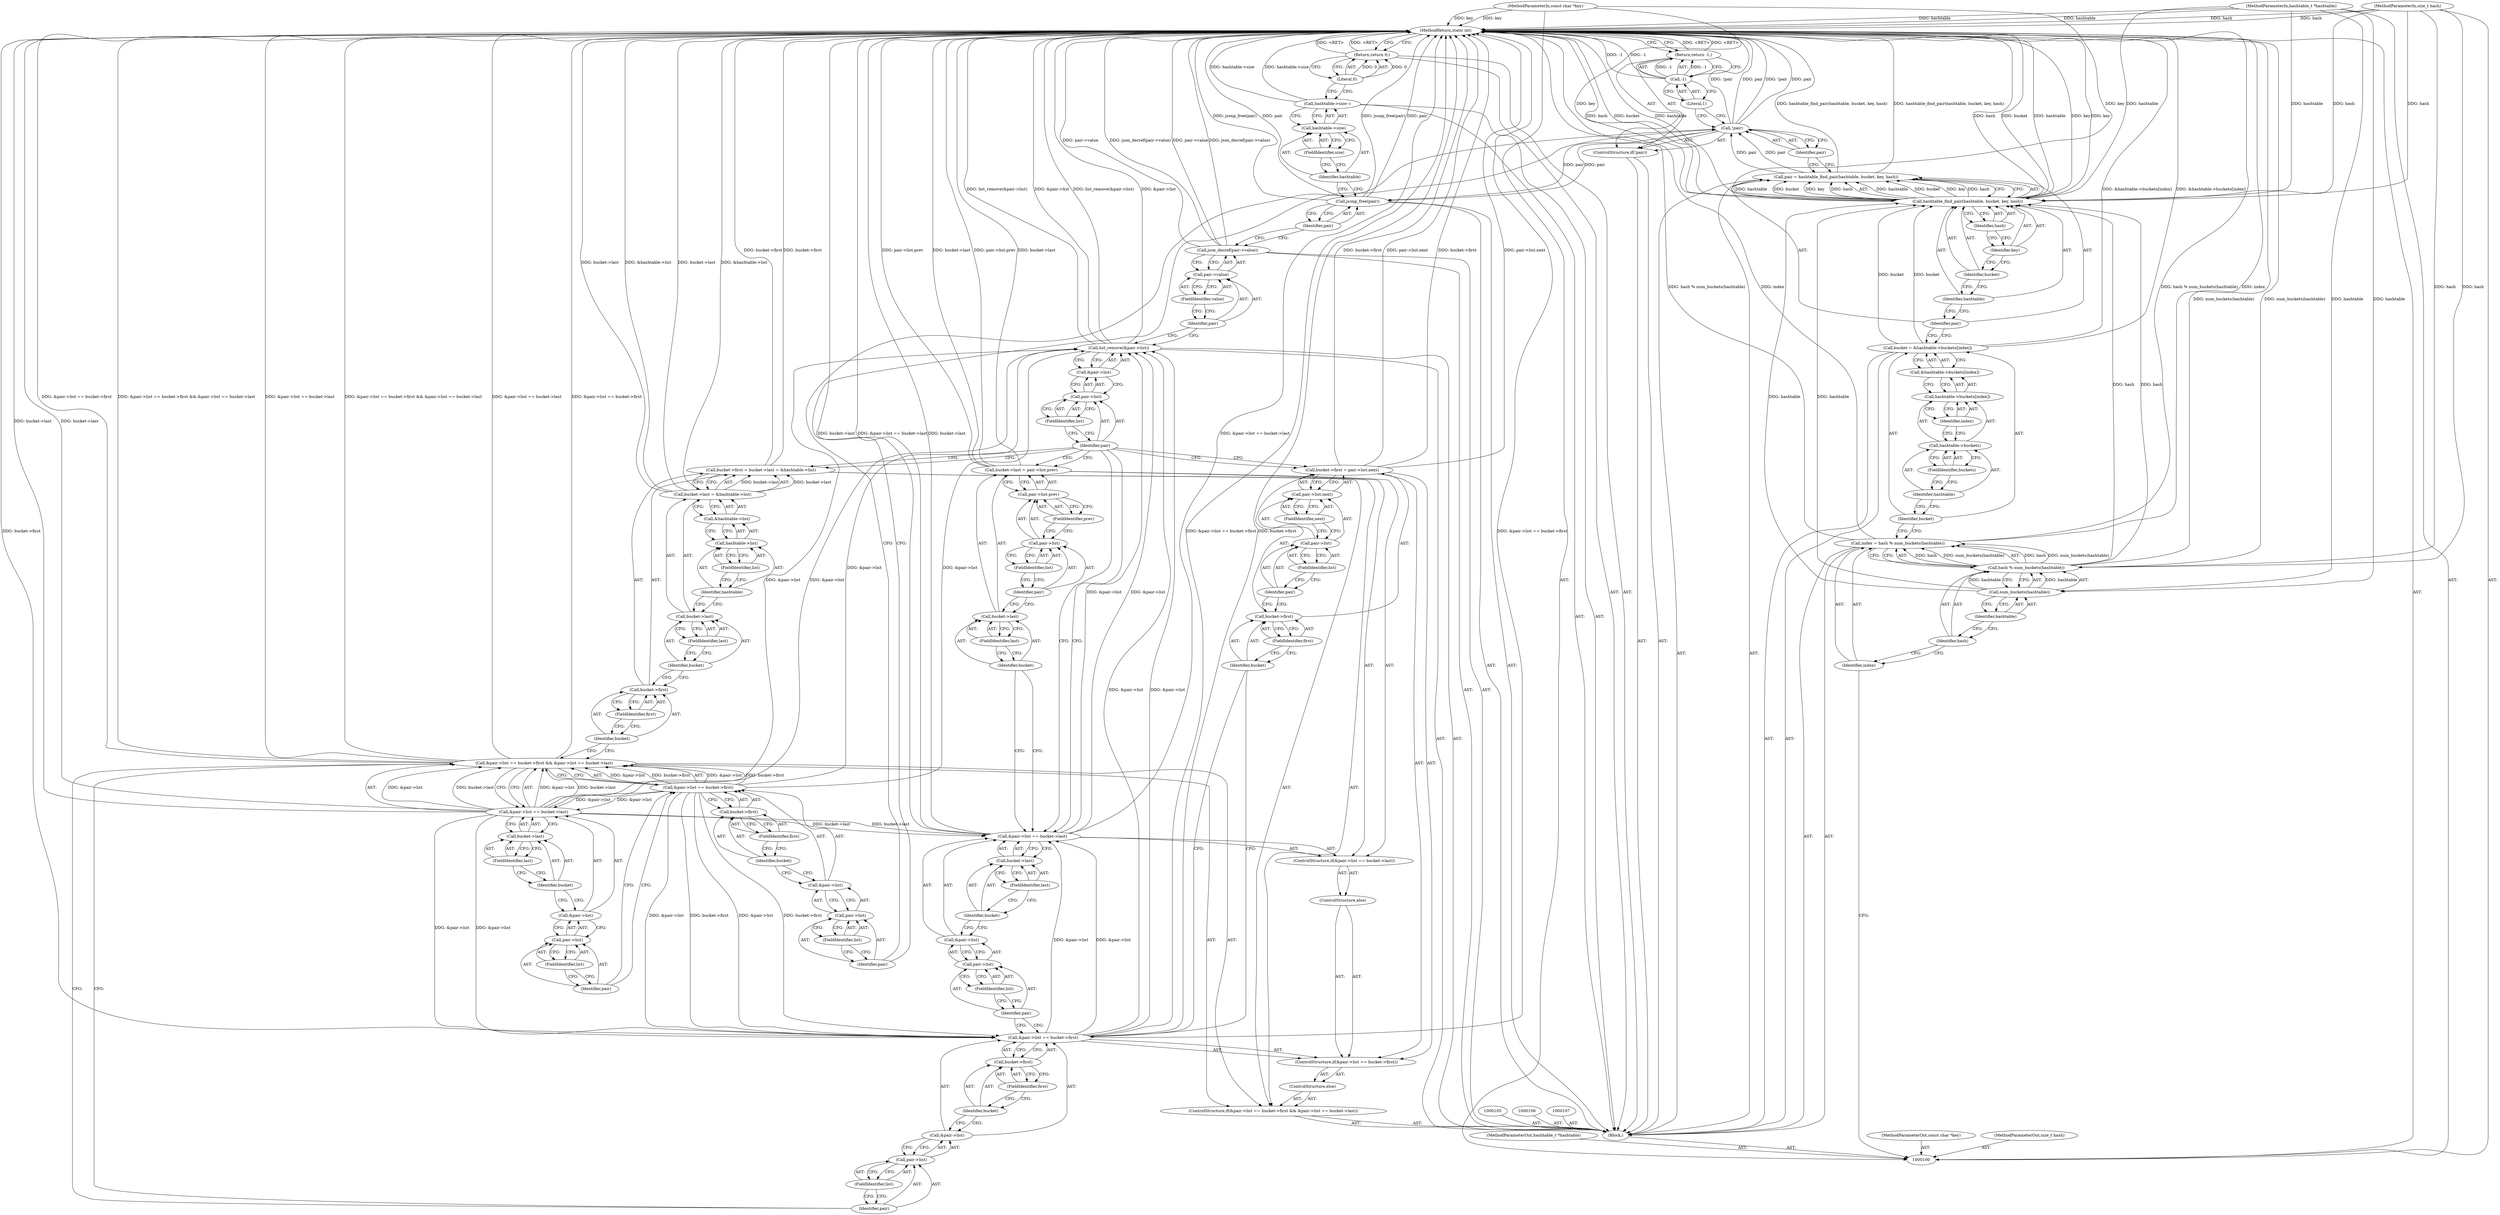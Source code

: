 digraph "1_jansson_8f80c2d83808150724d31793e6ade92749b1faa4_1" {
"1000220" [label="(MethodReturn,static int)"];
"1000101" [label="(MethodParameterIn,hashtable_t *hashtable)"];
"1000304" [label="(MethodParameterOut,hashtable_t *hashtable)"];
"1000124" [label="(Call,hashtable_find_pair(hashtable, bucket, key, hash))"];
"1000125" [label="(Identifier,hashtable)"];
"1000126" [label="(Identifier,bucket)"];
"1000122" [label="(Call,pair = hashtable_find_pair(hashtable, bucket, key, hash))"];
"1000123" [label="(Identifier,pair)"];
"1000127" [label="(Identifier,key)"];
"1000128" [label="(Identifier,hash)"];
"1000129" [label="(ControlStructure,if(!pair))"];
"1000130" [label="(Call,!pair)"];
"1000131" [label="(Identifier,pair)"];
"1000133" [label="(Call,-1)"];
"1000134" [label="(Literal,1)"];
"1000132" [label="(Return,return -1;)"];
"1000141" [label="(FieldIdentifier,list)"];
"1000142" [label="(Call,bucket->first)"];
"1000143" [label="(Identifier,bucket)"];
"1000144" [label="(FieldIdentifier,first)"];
"1000145" [label="(Call,&pair->list == bucket->last)"];
"1000146" [label="(Call,&pair->list)"];
"1000135" [label="(ControlStructure,if(&pair->list == bucket->first && &pair->list == bucket->last))"];
"1000147" [label="(Call,pair->list)"];
"1000148" [label="(Identifier,pair)"];
"1000149" [label="(FieldIdentifier,list)"];
"1000150" [label="(Call,bucket->last)"];
"1000151" [label="(Identifier,bucket)"];
"1000152" [label="(FieldIdentifier,last)"];
"1000136" [label="(Call,&pair->list == bucket->first && &pair->list == bucket->last)"];
"1000137" [label="(Call,&pair->list == bucket->first)"];
"1000138" [label="(Call,&pair->list)"];
"1000139" [label="(Call,pair->list)"];
"1000140" [label="(Identifier,pair)"];
"1000156" [label="(FieldIdentifier,first)"];
"1000157" [label="(Call,bucket->last = &hashtable->list)"];
"1000158" [label="(Call,bucket->last)"];
"1000159" [label="(Identifier,bucket)"];
"1000160" [label="(FieldIdentifier,last)"];
"1000161" [label="(Call,&hashtable->list)"];
"1000162" [label="(Call,hashtable->list)"];
"1000163" [label="(Identifier,hashtable)"];
"1000164" [label="(FieldIdentifier,list)"];
"1000153" [label="(Call,bucket->first = bucket->last = &hashtable->list)"];
"1000154" [label="(Call,bucket->first)"];
"1000155" [label="(Identifier,bucket)"];
"1000167" [label="(Call,&pair->list == bucket->first)"];
"1000168" [label="(Call,&pair->list)"];
"1000169" [label="(Call,pair->list)"];
"1000170" [label="(Identifier,pair)"];
"1000171" [label="(FieldIdentifier,list)"];
"1000172" [label="(Call,bucket->first)"];
"1000173" [label="(Identifier,bucket)"];
"1000174" [label="(FieldIdentifier,first)"];
"1000165" [label="(ControlStructure,else)"];
"1000166" [label="(ControlStructure,if(&pair->list == bucket->first))"];
"1000178" [label="(FieldIdentifier,first)"];
"1000179" [label="(Call,pair->list.next)"];
"1000180" [label="(Call,pair->list)"];
"1000181" [label="(Identifier,pair)"];
"1000182" [label="(FieldIdentifier,list)"];
"1000183" [label="(FieldIdentifier,next)"];
"1000175" [label="(Call,bucket->first = pair->list.next)"];
"1000176" [label="(Call,bucket->first)"];
"1000177" [label="(Identifier,bucket)"];
"1000102" [label="(MethodParameterIn,const char *key)"];
"1000305" [label="(MethodParameterOut,const char *key)"];
"1000103" [label="(MethodParameterIn,size_t hash)"];
"1000306" [label="(MethodParameterOut,size_t hash)"];
"1000186" [label="(Call,&pair->list == bucket->last)"];
"1000187" [label="(Call,&pair->list)"];
"1000188" [label="(Call,pair->list)"];
"1000189" [label="(Identifier,pair)"];
"1000190" [label="(FieldIdentifier,list)"];
"1000191" [label="(Call,bucket->last)"];
"1000192" [label="(Identifier,bucket)"];
"1000193" [label="(FieldIdentifier,last)"];
"1000184" [label="(ControlStructure,else)"];
"1000185" [label="(ControlStructure,if(&pair->list == bucket->last))"];
"1000197" [label="(FieldIdentifier,last)"];
"1000198" [label="(Call,pair->list.prev)"];
"1000199" [label="(Call,pair->list)"];
"1000200" [label="(Identifier,pair)"];
"1000201" [label="(FieldIdentifier,list)"];
"1000202" [label="(FieldIdentifier,prev)"];
"1000194" [label="(Call,bucket->last = pair->list.prev)"];
"1000195" [label="(Call,bucket->last)"];
"1000196" [label="(Identifier,bucket)"];
"1000204" [label="(Call,&pair->list)"];
"1000205" [label="(Call,pair->list)"];
"1000206" [label="(Identifier,pair)"];
"1000207" [label="(FieldIdentifier,list)"];
"1000203" [label="(Call,list_remove(&pair->list))"];
"1000209" [label="(Call,pair->value)"];
"1000210" [label="(Identifier,pair)"];
"1000211" [label="(FieldIdentifier,value)"];
"1000208" [label="(Call,json_decref(pair->value))"];
"1000213" [label="(Identifier,pair)"];
"1000212" [label="(Call,jsonp_free(pair))"];
"1000217" [label="(FieldIdentifier,size)"];
"1000214" [label="(Call,hashtable->size--)"];
"1000215" [label="(Call,hashtable->size)"];
"1000216" [label="(Identifier,hashtable)"];
"1000104" [label="(Block,)"];
"1000219" [label="(Literal,0)"];
"1000218" [label="(Return,return 0;)"];
"1000110" [label="(Call,hash % num_buckets(hashtable))"];
"1000111" [label="(Identifier,hash)"];
"1000112" [label="(Call,num_buckets(hashtable))"];
"1000113" [label="(Identifier,hashtable)"];
"1000108" [label="(Call,index = hash % num_buckets(hashtable))"];
"1000109" [label="(Identifier,index)"];
"1000116" [label="(Call,&hashtable->buckets[index])"];
"1000117" [label="(Call,hashtable->buckets[index])"];
"1000118" [label="(Call,hashtable->buckets)"];
"1000119" [label="(Identifier,hashtable)"];
"1000120" [label="(FieldIdentifier,buckets)"];
"1000121" [label="(Identifier,index)"];
"1000114" [label="(Call,bucket = &hashtable->buckets[index])"];
"1000115" [label="(Identifier,bucket)"];
"1000220" -> "1000100"  [label="AST: "];
"1000220" -> "1000132"  [label="CFG: "];
"1000220" -> "1000218"  [label="CFG: "];
"1000218" -> "1000220"  [label="DDG: <RET>"];
"1000132" -> "1000220"  [label="DDG: <RET>"];
"1000167" -> "1000220"  [label="DDG: bucket->first"];
"1000167" -> "1000220"  [label="DDG: &pair->list == bucket->first"];
"1000175" -> "1000220"  [label="DDG: pair->list.next"];
"1000175" -> "1000220"  [label="DDG: bucket->first"];
"1000194" -> "1000220"  [label="DDG: bucket->last"];
"1000194" -> "1000220"  [label="DDG: pair->list.prev"];
"1000124" -> "1000220"  [label="DDG: hash"];
"1000124" -> "1000220"  [label="DDG: bucket"];
"1000124" -> "1000220"  [label="DDG: hashtable"];
"1000124" -> "1000220"  [label="DDG: key"];
"1000130" -> "1000220"  [label="DDG: !pair"];
"1000130" -> "1000220"  [label="DDG: pair"];
"1000186" -> "1000220"  [label="DDG: &pair->list == bucket->last"];
"1000186" -> "1000220"  [label="DDG: bucket->last"];
"1000208" -> "1000220"  [label="DDG: pair->value"];
"1000208" -> "1000220"  [label="DDG: json_decref(pair->value)"];
"1000157" -> "1000220"  [label="DDG: bucket->last"];
"1000157" -> "1000220"  [label="DDG: &hashtable->list"];
"1000103" -> "1000220"  [label="DDG: hash"];
"1000203" -> "1000220"  [label="DDG: list_remove(&pair->list)"];
"1000203" -> "1000220"  [label="DDG: &pair->list"];
"1000133" -> "1000220"  [label="DDG: -1"];
"1000102" -> "1000220"  [label="DDG: key"];
"1000110" -> "1000220"  [label="DDG: num_buckets(hashtable)"];
"1000212" -> "1000220"  [label="DDG: jsonp_free(pair)"];
"1000212" -> "1000220"  [label="DDG: pair"];
"1000153" -> "1000220"  [label="DDG: bucket->first"];
"1000101" -> "1000220"  [label="DDG: hashtable"];
"1000108" -> "1000220"  [label="DDG: hash % num_buckets(hashtable)"];
"1000108" -> "1000220"  [label="DDG: index"];
"1000136" -> "1000220"  [label="DDG: &pair->list == bucket->first && &pair->list == bucket->last"];
"1000136" -> "1000220"  [label="DDG: &pair->list == bucket->last"];
"1000136" -> "1000220"  [label="DDG: &pair->list == bucket->first"];
"1000214" -> "1000220"  [label="DDG: hashtable->size"];
"1000145" -> "1000220"  [label="DDG: bucket->last"];
"1000114" -> "1000220"  [label="DDG: &hashtable->buckets[index]"];
"1000122" -> "1000220"  [label="DDG: hashtable_find_pair(hashtable, bucket, key, hash)"];
"1000101" -> "1000100"  [label="AST: "];
"1000101" -> "1000220"  [label="DDG: hashtable"];
"1000101" -> "1000112"  [label="DDG: hashtable"];
"1000101" -> "1000124"  [label="DDG: hashtable"];
"1000304" -> "1000100"  [label="AST: "];
"1000124" -> "1000122"  [label="AST: "];
"1000124" -> "1000128"  [label="CFG: "];
"1000125" -> "1000124"  [label="AST: "];
"1000126" -> "1000124"  [label="AST: "];
"1000127" -> "1000124"  [label="AST: "];
"1000128" -> "1000124"  [label="AST: "];
"1000122" -> "1000124"  [label="CFG: "];
"1000124" -> "1000220"  [label="DDG: hash"];
"1000124" -> "1000220"  [label="DDG: bucket"];
"1000124" -> "1000220"  [label="DDG: hashtable"];
"1000124" -> "1000220"  [label="DDG: key"];
"1000124" -> "1000122"  [label="DDG: hashtable"];
"1000124" -> "1000122"  [label="DDG: bucket"];
"1000124" -> "1000122"  [label="DDG: key"];
"1000124" -> "1000122"  [label="DDG: hash"];
"1000112" -> "1000124"  [label="DDG: hashtable"];
"1000101" -> "1000124"  [label="DDG: hashtable"];
"1000114" -> "1000124"  [label="DDG: bucket"];
"1000102" -> "1000124"  [label="DDG: key"];
"1000110" -> "1000124"  [label="DDG: hash"];
"1000103" -> "1000124"  [label="DDG: hash"];
"1000125" -> "1000124"  [label="AST: "];
"1000125" -> "1000123"  [label="CFG: "];
"1000126" -> "1000125"  [label="CFG: "];
"1000126" -> "1000124"  [label="AST: "];
"1000126" -> "1000125"  [label="CFG: "];
"1000127" -> "1000126"  [label="CFG: "];
"1000122" -> "1000104"  [label="AST: "];
"1000122" -> "1000124"  [label="CFG: "];
"1000123" -> "1000122"  [label="AST: "];
"1000124" -> "1000122"  [label="AST: "];
"1000131" -> "1000122"  [label="CFG: "];
"1000122" -> "1000220"  [label="DDG: hashtable_find_pair(hashtable, bucket, key, hash)"];
"1000124" -> "1000122"  [label="DDG: hashtable"];
"1000124" -> "1000122"  [label="DDG: bucket"];
"1000124" -> "1000122"  [label="DDG: key"];
"1000124" -> "1000122"  [label="DDG: hash"];
"1000122" -> "1000130"  [label="DDG: pair"];
"1000123" -> "1000122"  [label="AST: "];
"1000123" -> "1000114"  [label="CFG: "];
"1000125" -> "1000123"  [label="CFG: "];
"1000127" -> "1000124"  [label="AST: "];
"1000127" -> "1000126"  [label="CFG: "];
"1000128" -> "1000127"  [label="CFG: "];
"1000128" -> "1000124"  [label="AST: "];
"1000128" -> "1000127"  [label="CFG: "];
"1000124" -> "1000128"  [label="CFG: "];
"1000129" -> "1000104"  [label="AST: "];
"1000130" -> "1000129"  [label="AST: "];
"1000132" -> "1000129"  [label="AST: "];
"1000130" -> "1000129"  [label="AST: "];
"1000130" -> "1000131"  [label="CFG: "];
"1000131" -> "1000130"  [label="AST: "];
"1000134" -> "1000130"  [label="CFG: "];
"1000140" -> "1000130"  [label="CFG: "];
"1000130" -> "1000220"  [label="DDG: !pair"];
"1000130" -> "1000220"  [label="DDG: pair"];
"1000122" -> "1000130"  [label="DDG: pair"];
"1000130" -> "1000212"  [label="DDG: pair"];
"1000131" -> "1000130"  [label="AST: "];
"1000131" -> "1000122"  [label="CFG: "];
"1000130" -> "1000131"  [label="CFG: "];
"1000133" -> "1000132"  [label="AST: "];
"1000133" -> "1000134"  [label="CFG: "];
"1000134" -> "1000133"  [label="AST: "];
"1000132" -> "1000133"  [label="CFG: "];
"1000133" -> "1000220"  [label="DDG: -1"];
"1000133" -> "1000132"  [label="DDG: -1"];
"1000134" -> "1000133"  [label="AST: "];
"1000134" -> "1000130"  [label="CFG: "];
"1000133" -> "1000134"  [label="CFG: "];
"1000132" -> "1000129"  [label="AST: "];
"1000132" -> "1000133"  [label="CFG: "];
"1000133" -> "1000132"  [label="AST: "];
"1000220" -> "1000132"  [label="CFG: "];
"1000132" -> "1000220"  [label="DDG: <RET>"];
"1000133" -> "1000132"  [label="DDG: -1"];
"1000141" -> "1000139"  [label="AST: "];
"1000141" -> "1000140"  [label="CFG: "];
"1000139" -> "1000141"  [label="CFG: "];
"1000142" -> "1000137"  [label="AST: "];
"1000142" -> "1000144"  [label="CFG: "];
"1000143" -> "1000142"  [label="AST: "];
"1000144" -> "1000142"  [label="AST: "];
"1000137" -> "1000142"  [label="CFG: "];
"1000143" -> "1000142"  [label="AST: "];
"1000143" -> "1000138"  [label="CFG: "];
"1000144" -> "1000143"  [label="CFG: "];
"1000144" -> "1000142"  [label="AST: "];
"1000144" -> "1000143"  [label="CFG: "];
"1000142" -> "1000144"  [label="CFG: "];
"1000145" -> "1000136"  [label="AST: "];
"1000145" -> "1000150"  [label="CFG: "];
"1000146" -> "1000145"  [label="AST: "];
"1000150" -> "1000145"  [label="AST: "];
"1000136" -> "1000145"  [label="CFG: "];
"1000145" -> "1000220"  [label="DDG: bucket->last"];
"1000145" -> "1000136"  [label="DDG: &pair->list"];
"1000145" -> "1000136"  [label="DDG: bucket->last"];
"1000137" -> "1000145"  [label="DDG: &pair->list"];
"1000145" -> "1000167"  [label="DDG: &pair->list"];
"1000145" -> "1000186"  [label="DDG: bucket->last"];
"1000145" -> "1000203"  [label="DDG: &pair->list"];
"1000146" -> "1000145"  [label="AST: "];
"1000146" -> "1000147"  [label="CFG: "];
"1000147" -> "1000146"  [label="AST: "];
"1000151" -> "1000146"  [label="CFG: "];
"1000135" -> "1000104"  [label="AST: "];
"1000136" -> "1000135"  [label="AST: "];
"1000153" -> "1000135"  [label="AST: "];
"1000165" -> "1000135"  [label="AST: "];
"1000147" -> "1000146"  [label="AST: "];
"1000147" -> "1000149"  [label="CFG: "];
"1000148" -> "1000147"  [label="AST: "];
"1000149" -> "1000147"  [label="AST: "];
"1000146" -> "1000147"  [label="CFG: "];
"1000148" -> "1000147"  [label="AST: "];
"1000148" -> "1000137"  [label="CFG: "];
"1000149" -> "1000148"  [label="CFG: "];
"1000149" -> "1000147"  [label="AST: "];
"1000149" -> "1000148"  [label="CFG: "];
"1000147" -> "1000149"  [label="CFG: "];
"1000150" -> "1000145"  [label="AST: "];
"1000150" -> "1000152"  [label="CFG: "];
"1000151" -> "1000150"  [label="AST: "];
"1000152" -> "1000150"  [label="AST: "];
"1000145" -> "1000150"  [label="CFG: "];
"1000151" -> "1000150"  [label="AST: "];
"1000151" -> "1000146"  [label="CFG: "];
"1000152" -> "1000151"  [label="CFG: "];
"1000152" -> "1000150"  [label="AST: "];
"1000152" -> "1000151"  [label="CFG: "];
"1000150" -> "1000152"  [label="CFG: "];
"1000136" -> "1000135"  [label="AST: "];
"1000136" -> "1000137"  [label="CFG: "];
"1000136" -> "1000145"  [label="CFG: "];
"1000137" -> "1000136"  [label="AST: "];
"1000145" -> "1000136"  [label="AST: "];
"1000155" -> "1000136"  [label="CFG: "];
"1000170" -> "1000136"  [label="CFG: "];
"1000136" -> "1000220"  [label="DDG: &pair->list == bucket->first && &pair->list == bucket->last"];
"1000136" -> "1000220"  [label="DDG: &pair->list == bucket->last"];
"1000136" -> "1000220"  [label="DDG: &pair->list == bucket->first"];
"1000137" -> "1000136"  [label="DDG: &pair->list"];
"1000137" -> "1000136"  [label="DDG: bucket->first"];
"1000145" -> "1000136"  [label="DDG: &pair->list"];
"1000145" -> "1000136"  [label="DDG: bucket->last"];
"1000137" -> "1000136"  [label="AST: "];
"1000137" -> "1000142"  [label="CFG: "];
"1000138" -> "1000137"  [label="AST: "];
"1000142" -> "1000137"  [label="AST: "];
"1000148" -> "1000137"  [label="CFG: "];
"1000136" -> "1000137"  [label="CFG: "];
"1000137" -> "1000136"  [label="DDG: &pair->list"];
"1000137" -> "1000136"  [label="DDG: bucket->first"];
"1000137" -> "1000145"  [label="DDG: &pair->list"];
"1000137" -> "1000167"  [label="DDG: &pair->list"];
"1000137" -> "1000167"  [label="DDG: bucket->first"];
"1000137" -> "1000203"  [label="DDG: &pair->list"];
"1000138" -> "1000137"  [label="AST: "];
"1000138" -> "1000139"  [label="CFG: "];
"1000139" -> "1000138"  [label="AST: "];
"1000143" -> "1000138"  [label="CFG: "];
"1000139" -> "1000138"  [label="AST: "];
"1000139" -> "1000141"  [label="CFG: "];
"1000140" -> "1000139"  [label="AST: "];
"1000141" -> "1000139"  [label="AST: "];
"1000138" -> "1000139"  [label="CFG: "];
"1000140" -> "1000139"  [label="AST: "];
"1000140" -> "1000130"  [label="CFG: "];
"1000141" -> "1000140"  [label="CFG: "];
"1000156" -> "1000154"  [label="AST: "];
"1000156" -> "1000155"  [label="CFG: "];
"1000154" -> "1000156"  [label="CFG: "];
"1000157" -> "1000153"  [label="AST: "];
"1000157" -> "1000161"  [label="CFG: "];
"1000158" -> "1000157"  [label="AST: "];
"1000161" -> "1000157"  [label="AST: "];
"1000153" -> "1000157"  [label="CFG: "];
"1000157" -> "1000220"  [label="DDG: bucket->last"];
"1000157" -> "1000220"  [label="DDG: &hashtable->list"];
"1000157" -> "1000153"  [label="DDG: bucket->last"];
"1000158" -> "1000157"  [label="AST: "];
"1000158" -> "1000160"  [label="CFG: "];
"1000159" -> "1000158"  [label="AST: "];
"1000160" -> "1000158"  [label="AST: "];
"1000163" -> "1000158"  [label="CFG: "];
"1000159" -> "1000158"  [label="AST: "];
"1000159" -> "1000154"  [label="CFG: "];
"1000160" -> "1000159"  [label="CFG: "];
"1000160" -> "1000158"  [label="AST: "];
"1000160" -> "1000159"  [label="CFG: "];
"1000158" -> "1000160"  [label="CFG: "];
"1000161" -> "1000157"  [label="AST: "];
"1000161" -> "1000162"  [label="CFG: "];
"1000162" -> "1000161"  [label="AST: "];
"1000157" -> "1000161"  [label="CFG: "];
"1000162" -> "1000161"  [label="AST: "];
"1000162" -> "1000164"  [label="CFG: "];
"1000163" -> "1000162"  [label="AST: "];
"1000164" -> "1000162"  [label="AST: "];
"1000161" -> "1000162"  [label="CFG: "];
"1000163" -> "1000162"  [label="AST: "];
"1000163" -> "1000158"  [label="CFG: "];
"1000164" -> "1000163"  [label="CFG: "];
"1000164" -> "1000162"  [label="AST: "];
"1000164" -> "1000163"  [label="CFG: "];
"1000162" -> "1000164"  [label="CFG: "];
"1000153" -> "1000135"  [label="AST: "];
"1000153" -> "1000157"  [label="CFG: "];
"1000154" -> "1000153"  [label="AST: "];
"1000157" -> "1000153"  [label="AST: "];
"1000206" -> "1000153"  [label="CFG: "];
"1000153" -> "1000220"  [label="DDG: bucket->first"];
"1000157" -> "1000153"  [label="DDG: bucket->last"];
"1000154" -> "1000153"  [label="AST: "];
"1000154" -> "1000156"  [label="CFG: "];
"1000155" -> "1000154"  [label="AST: "];
"1000156" -> "1000154"  [label="AST: "];
"1000159" -> "1000154"  [label="CFG: "];
"1000155" -> "1000154"  [label="AST: "];
"1000155" -> "1000136"  [label="CFG: "];
"1000156" -> "1000155"  [label="CFG: "];
"1000167" -> "1000166"  [label="AST: "];
"1000167" -> "1000172"  [label="CFG: "];
"1000168" -> "1000167"  [label="AST: "];
"1000172" -> "1000167"  [label="AST: "];
"1000177" -> "1000167"  [label="CFG: "];
"1000189" -> "1000167"  [label="CFG: "];
"1000167" -> "1000220"  [label="DDG: bucket->first"];
"1000167" -> "1000220"  [label="DDG: &pair->list == bucket->first"];
"1000137" -> "1000167"  [label="DDG: &pair->list"];
"1000137" -> "1000167"  [label="DDG: bucket->first"];
"1000145" -> "1000167"  [label="DDG: &pair->list"];
"1000167" -> "1000186"  [label="DDG: &pair->list"];
"1000167" -> "1000203"  [label="DDG: &pair->list"];
"1000168" -> "1000167"  [label="AST: "];
"1000168" -> "1000169"  [label="CFG: "];
"1000169" -> "1000168"  [label="AST: "];
"1000173" -> "1000168"  [label="CFG: "];
"1000169" -> "1000168"  [label="AST: "];
"1000169" -> "1000171"  [label="CFG: "];
"1000170" -> "1000169"  [label="AST: "];
"1000171" -> "1000169"  [label="AST: "];
"1000168" -> "1000169"  [label="CFG: "];
"1000170" -> "1000169"  [label="AST: "];
"1000170" -> "1000136"  [label="CFG: "];
"1000171" -> "1000170"  [label="CFG: "];
"1000171" -> "1000169"  [label="AST: "];
"1000171" -> "1000170"  [label="CFG: "];
"1000169" -> "1000171"  [label="CFG: "];
"1000172" -> "1000167"  [label="AST: "];
"1000172" -> "1000174"  [label="CFG: "];
"1000173" -> "1000172"  [label="AST: "];
"1000174" -> "1000172"  [label="AST: "];
"1000167" -> "1000172"  [label="CFG: "];
"1000173" -> "1000172"  [label="AST: "];
"1000173" -> "1000168"  [label="CFG: "];
"1000174" -> "1000173"  [label="CFG: "];
"1000174" -> "1000172"  [label="AST: "];
"1000174" -> "1000173"  [label="CFG: "];
"1000172" -> "1000174"  [label="CFG: "];
"1000165" -> "1000135"  [label="AST: "];
"1000166" -> "1000165"  [label="AST: "];
"1000166" -> "1000165"  [label="AST: "];
"1000167" -> "1000166"  [label="AST: "];
"1000175" -> "1000166"  [label="AST: "];
"1000184" -> "1000166"  [label="AST: "];
"1000178" -> "1000176"  [label="AST: "];
"1000178" -> "1000177"  [label="CFG: "];
"1000176" -> "1000178"  [label="CFG: "];
"1000179" -> "1000175"  [label="AST: "];
"1000179" -> "1000183"  [label="CFG: "];
"1000180" -> "1000179"  [label="AST: "];
"1000183" -> "1000179"  [label="AST: "];
"1000175" -> "1000179"  [label="CFG: "];
"1000180" -> "1000179"  [label="AST: "];
"1000180" -> "1000182"  [label="CFG: "];
"1000181" -> "1000180"  [label="AST: "];
"1000182" -> "1000180"  [label="AST: "];
"1000183" -> "1000180"  [label="CFG: "];
"1000181" -> "1000180"  [label="AST: "];
"1000181" -> "1000176"  [label="CFG: "];
"1000182" -> "1000181"  [label="CFG: "];
"1000182" -> "1000180"  [label="AST: "];
"1000182" -> "1000181"  [label="CFG: "];
"1000180" -> "1000182"  [label="CFG: "];
"1000183" -> "1000179"  [label="AST: "];
"1000183" -> "1000180"  [label="CFG: "];
"1000179" -> "1000183"  [label="CFG: "];
"1000175" -> "1000166"  [label="AST: "];
"1000175" -> "1000179"  [label="CFG: "];
"1000176" -> "1000175"  [label="AST: "];
"1000179" -> "1000175"  [label="AST: "];
"1000206" -> "1000175"  [label="CFG: "];
"1000175" -> "1000220"  [label="DDG: pair->list.next"];
"1000175" -> "1000220"  [label="DDG: bucket->first"];
"1000176" -> "1000175"  [label="AST: "];
"1000176" -> "1000178"  [label="CFG: "];
"1000177" -> "1000176"  [label="AST: "];
"1000178" -> "1000176"  [label="AST: "];
"1000181" -> "1000176"  [label="CFG: "];
"1000177" -> "1000176"  [label="AST: "];
"1000177" -> "1000167"  [label="CFG: "];
"1000178" -> "1000177"  [label="CFG: "];
"1000102" -> "1000100"  [label="AST: "];
"1000102" -> "1000220"  [label="DDG: key"];
"1000102" -> "1000124"  [label="DDG: key"];
"1000305" -> "1000100"  [label="AST: "];
"1000103" -> "1000100"  [label="AST: "];
"1000103" -> "1000220"  [label="DDG: hash"];
"1000103" -> "1000110"  [label="DDG: hash"];
"1000103" -> "1000124"  [label="DDG: hash"];
"1000306" -> "1000100"  [label="AST: "];
"1000186" -> "1000185"  [label="AST: "];
"1000186" -> "1000191"  [label="CFG: "];
"1000187" -> "1000186"  [label="AST: "];
"1000191" -> "1000186"  [label="AST: "];
"1000196" -> "1000186"  [label="CFG: "];
"1000206" -> "1000186"  [label="CFG: "];
"1000186" -> "1000220"  [label="DDG: &pair->list == bucket->last"];
"1000186" -> "1000220"  [label="DDG: bucket->last"];
"1000167" -> "1000186"  [label="DDG: &pair->list"];
"1000145" -> "1000186"  [label="DDG: bucket->last"];
"1000186" -> "1000203"  [label="DDG: &pair->list"];
"1000187" -> "1000186"  [label="AST: "];
"1000187" -> "1000188"  [label="CFG: "];
"1000188" -> "1000187"  [label="AST: "];
"1000192" -> "1000187"  [label="CFG: "];
"1000188" -> "1000187"  [label="AST: "];
"1000188" -> "1000190"  [label="CFG: "];
"1000189" -> "1000188"  [label="AST: "];
"1000190" -> "1000188"  [label="AST: "];
"1000187" -> "1000188"  [label="CFG: "];
"1000189" -> "1000188"  [label="AST: "];
"1000189" -> "1000167"  [label="CFG: "];
"1000190" -> "1000189"  [label="CFG: "];
"1000190" -> "1000188"  [label="AST: "];
"1000190" -> "1000189"  [label="CFG: "];
"1000188" -> "1000190"  [label="CFG: "];
"1000191" -> "1000186"  [label="AST: "];
"1000191" -> "1000193"  [label="CFG: "];
"1000192" -> "1000191"  [label="AST: "];
"1000193" -> "1000191"  [label="AST: "];
"1000186" -> "1000191"  [label="CFG: "];
"1000192" -> "1000191"  [label="AST: "];
"1000192" -> "1000187"  [label="CFG: "];
"1000193" -> "1000192"  [label="CFG: "];
"1000193" -> "1000191"  [label="AST: "];
"1000193" -> "1000192"  [label="CFG: "];
"1000191" -> "1000193"  [label="CFG: "];
"1000184" -> "1000166"  [label="AST: "];
"1000185" -> "1000184"  [label="AST: "];
"1000185" -> "1000184"  [label="AST: "];
"1000186" -> "1000185"  [label="AST: "];
"1000194" -> "1000185"  [label="AST: "];
"1000197" -> "1000195"  [label="AST: "];
"1000197" -> "1000196"  [label="CFG: "];
"1000195" -> "1000197"  [label="CFG: "];
"1000198" -> "1000194"  [label="AST: "];
"1000198" -> "1000202"  [label="CFG: "];
"1000199" -> "1000198"  [label="AST: "];
"1000202" -> "1000198"  [label="AST: "];
"1000194" -> "1000198"  [label="CFG: "];
"1000199" -> "1000198"  [label="AST: "];
"1000199" -> "1000201"  [label="CFG: "];
"1000200" -> "1000199"  [label="AST: "];
"1000201" -> "1000199"  [label="AST: "];
"1000202" -> "1000199"  [label="CFG: "];
"1000200" -> "1000199"  [label="AST: "];
"1000200" -> "1000195"  [label="CFG: "];
"1000201" -> "1000200"  [label="CFG: "];
"1000201" -> "1000199"  [label="AST: "];
"1000201" -> "1000200"  [label="CFG: "];
"1000199" -> "1000201"  [label="CFG: "];
"1000202" -> "1000198"  [label="AST: "];
"1000202" -> "1000199"  [label="CFG: "];
"1000198" -> "1000202"  [label="CFG: "];
"1000194" -> "1000185"  [label="AST: "];
"1000194" -> "1000198"  [label="CFG: "];
"1000195" -> "1000194"  [label="AST: "];
"1000198" -> "1000194"  [label="AST: "];
"1000206" -> "1000194"  [label="CFG: "];
"1000194" -> "1000220"  [label="DDG: bucket->last"];
"1000194" -> "1000220"  [label="DDG: pair->list.prev"];
"1000195" -> "1000194"  [label="AST: "];
"1000195" -> "1000197"  [label="CFG: "];
"1000196" -> "1000195"  [label="AST: "];
"1000197" -> "1000195"  [label="AST: "];
"1000200" -> "1000195"  [label="CFG: "];
"1000196" -> "1000195"  [label="AST: "];
"1000196" -> "1000186"  [label="CFG: "];
"1000197" -> "1000196"  [label="CFG: "];
"1000204" -> "1000203"  [label="AST: "];
"1000204" -> "1000205"  [label="CFG: "];
"1000205" -> "1000204"  [label="AST: "];
"1000203" -> "1000204"  [label="CFG: "];
"1000205" -> "1000204"  [label="AST: "];
"1000205" -> "1000207"  [label="CFG: "];
"1000206" -> "1000205"  [label="AST: "];
"1000207" -> "1000205"  [label="AST: "];
"1000204" -> "1000205"  [label="CFG: "];
"1000206" -> "1000205"  [label="AST: "];
"1000206" -> "1000153"  [label="CFG: "];
"1000206" -> "1000175"  [label="CFG: "];
"1000206" -> "1000194"  [label="CFG: "];
"1000206" -> "1000186"  [label="CFG: "];
"1000207" -> "1000206"  [label="CFG: "];
"1000207" -> "1000205"  [label="AST: "];
"1000207" -> "1000206"  [label="CFG: "];
"1000205" -> "1000207"  [label="CFG: "];
"1000203" -> "1000104"  [label="AST: "];
"1000203" -> "1000204"  [label="CFG: "];
"1000204" -> "1000203"  [label="AST: "];
"1000210" -> "1000203"  [label="CFG: "];
"1000203" -> "1000220"  [label="DDG: list_remove(&pair->list)"];
"1000203" -> "1000220"  [label="DDG: &pair->list"];
"1000167" -> "1000203"  [label="DDG: &pair->list"];
"1000186" -> "1000203"  [label="DDG: &pair->list"];
"1000137" -> "1000203"  [label="DDG: &pair->list"];
"1000145" -> "1000203"  [label="DDG: &pair->list"];
"1000209" -> "1000208"  [label="AST: "];
"1000209" -> "1000211"  [label="CFG: "];
"1000210" -> "1000209"  [label="AST: "];
"1000211" -> "1000209"  [label="AST: "];
"1000208" -> "1000209"  [label="CFG: "];
"1000210" -> "1000209"  [label="AST: "];
"1000210" -> "1000203"  [label="CFG: "];
"1000211" -> "1000210"  [label="CFG: "];
"1000211" -> "1000209"  [label="AST: "];
"1000211" -> "1000210"  [label="CFG: "];
"1000209" -> "1000211"  [label="CFG: "];
"1000208" -> "1000104"  [label="AST: "];
"1000208" -> "1000209"  [label="CFG: "];
"1000209" -> "1000208"  [label="AST: "];
"1000213" -> "1000208"  [label="CFG: "];
"1000208" -> "1000220"  [label="DDG: pair->value"];
"1000208" -> "1000220"  [label="DDG: json_decref(pair->value)"];
"1000213" -> "1000212"  [label="AST: "];
"1000213" -> "1000208"  [label="CFG: "];
"1000212" -> "1000213"  [label="CFG: "];
"1000212" -> "1000104"  [label="AST: "];
"1000212" -> "1000213"  [label="CFG: "];
"1000213" -> "1000212"  [label="AST: "];
"1000216" -> "1000212"  [label="CFG: "];
"1000212" -> "1000220"  [label="DDG: jsonp_free(pair)"];
"1000212" -> "1000220"  [label="DDG: pair"];
"1000130" -> "1000212"  [label="DDG: pair"];
"1000217" -> "1000215"  [label="AST: "];
"1000217" -> "1000216"  [label="CFG: "];
"1000215" -> "1000217"  [label="CFG: "];
"1000214" -> "1000104"  [label="AST: "];
"1000214" -> "1000215"  [label="CFG: "];
"1000215" -> "1000214"  [label="AST: "];
"1000219" -> "1000214"  [label="CFG: "];
"1000214" -> "1000220"  [label="DDG: hashtable->size"];
"1000215" -> "1000214"  [label="AST: "];
"1000215" -> "1000217"  [label="CFG: "];
"1000216" -> "1000215"  [label="AST: "];
"1000217" -> "1000215"  [label="AST: "];
"1000214" -> "1000215"  [label="CFG: "];
"1000216" -> "1000215"  [label="AST: "];
"1000216" -> "1000212"  [label="CFG: "];
"1000217" -> "1000216"  [label="CFG: "];
"1000104" -> "1000100"  [label="AST: "];
"1000105" -> "1000104"  [label="AST: "];
"1000106" -> "1000104"  [label="AST: "];
"1000107" -> "1000104"  [label="AST: "];
"1000108" -> "1000104"  [label="AST: "];
"1000114" -> "1000104"  [label="AST: "];
"1000122" -> "1000104"  [label="AST: "];
"1000129" -> "1000104"  [label="AST: "];
"1000135" -> "1000104"  [label="AST: "];
"1000203" -> "1000104"  [label="AST: "];
"1000208" -> "1000104"  [label="AST: "];
"1000212" -> "1000104"  [label="AST: "];
"1000214" -> "1000104"  [label="AST: "];
"1000218" -> "1000104"  [label="AST: "];
"1000219" -> "1000218"  [label="AST: "];
"1000219" -> "1000214"  [label="CFG: "];
"1000218" -> "1000219"  [label="CFG: "];
"1000219" -> "1000218"  [label="DDG: 0"];
"1000218" -> "1000104"  [label="AST: "];
"1000218" -> "1000219"  [label="CFG: "];
"1000219" -> "1000218"  [label="AST: "];
"1000220" -> "1000218"  [label="CFG: "];
"1000218" -> "1000220"  [label="DDG: <RET>"];
"1000219" -> "1000218"  [label="DDG: 0"];
"1000110" -> "1000108"  [label="AST: "];
"1000110" -> "1000112"  [label="CFG: "];
"1000111" -> "1000110"  [label="AST: "];
"1000112" -> "1000110"  [label="AST: "];
"1000108" -> "1000110"  [label="CFG: "];
"1000110" -> "1000220"  [label="DDG: num_buckets(hashtable)"];
"1000110" -> "1000108"  [label="DDG: hash"];
"1000110" -> "1000108"  [label="DDG: num_buckets(hashtable)"];
"1000103" -> "1000110"  [label="DDG: hash"];
"1000112" -> "1000110"  [label="DDG: hashtable"];
"1000110" -> "1000124"  [label="DDG: hash"];
"1000111" -> "1000110"  [label="AST: "];
"1000111" -> "1000109"  [label="CFG: "];
"1000113" -> "1000111"  [label="CFG: "];
"1000112" -> "1000110"  [label="AST: "];
"1000112" -> "1000113"  [label="CFG: "];
"1000113" -> "1000112"  [label="AST: "];
"1000110" -> "1000112"  [label="CFG: "];
"1000112" -> "1000110"  [label="DDG: hashtable"];
"1000101" -> "1000112"  [label="DDG: hashtable"];
"1000112" -> "1000124"  [label="DDG: hashtable"];
"1000113" -> "1000112"  [label="AST: "];
"1000113" -> "1000111"  [label="CFG: "];
"1000112" -> "1000113"  [label="CFG: "];
"1000108" -> "1000104"  [label="AST: "];
"1000108" -> "1000110"  [label="CFG: "];
"1000109" -> "1000108"  [label="AST: "];
"1000110" -> "1000108"  [label="AST: "];
"1000115" -> "1000108"  [label="CFG: "];
"1000108" -> "1000220"  [label="DDG: hash % num_buckets(hashtable)"];
"1000108" -> "1000220"  [label="DDG: index"];
"1000110" -> "1000108"  [label="DDG: hash"];
"1000110" -> "1000108"  [label="DDG: num_buckets(hashtable)"];
"1000109" -> "1000108"  [label="AST: "];
"1000109" -> "1000100"  [label="CFG: "];
"1000111" -> "1000109"  [label="CFG: "];
"1000116" -> "1000114"  [label="AST: "];
"1000116" -> "1000117"  [label="CFG: "];
"1000117" -> "1000116"  [label="AST: "];
"1000114" -> "1000116"  [label="CFG: "];
"1000117" -> "1000116"  [label="AST: "];
"1000117" -> "1000121"  [label="CFG: "];
"1000118" -> "1000117"  [label="AST: "];
"1000121" -> "1000117"  [label="AST: "];
"1000116" -> "1000117"  [label="CFG: "];
"1000118" -> "1000117"  [label="AST: "];
"1000118" -> "1000120"  [label="CFG: "];
"1000119" -> "1000118"  [label="AST: "];
"1000120" -> "1000118"  [label="AST: "];
"1000121" -> "1000118"  [label="CFG: "];
"1000119" -> "1000118"  [label="AST: "];
"1000119" -> "1000115"  [label="CFG: "];
"1000120" -> "1000119"  [label="CFG: "];
"1000120" -> "1000118"  [label="AST: "];
"1000120" -> "1000119"  [label="CFG: "];
"1000118" -> "1000120"  [label="CFG: "];
"1000121" -> "1000117"  [label="AST: "];
"1000121" -> "1000118"  [label="CFG: "];
"1000117" -> "1000121"  [label="CFG: "];
"1000114" -> "1000104"  [label="AST: "];
"1000114" -> "1000116"  [label="CFG: "];
"1000115" -> "1000114"  [label="AST: "];
"1000116" -> "1000114"  [label="AST: "];
"1000123" -> "1000114"  [label="CFG: "];
"1000114" -> "1000220"  [label="DDG: &hashtable->buckets[index]"];
"1000114" -> "1000124"  [label="DDG: bucket"];
"1000115" -> "1000114"  [label="AST: "];
"1000115" -> "1000108"  [label="CFG: "];
"1000119" -> "1000115"  [label="CFG: "];
}
